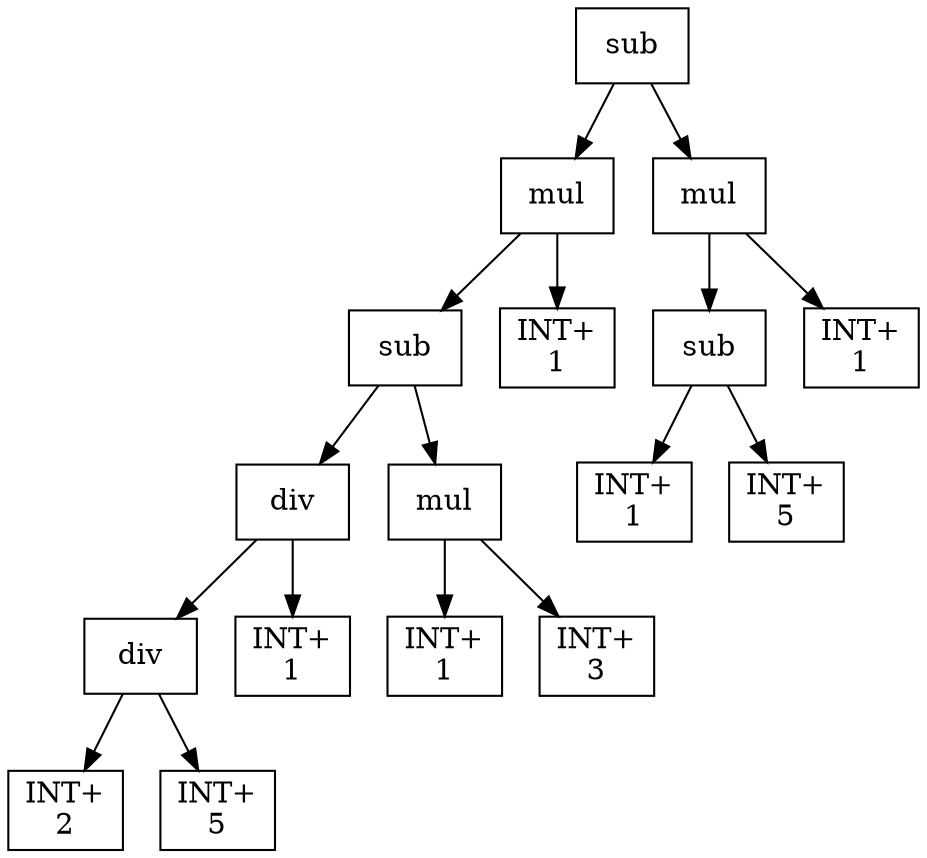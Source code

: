 digraph expr {
  node [shape=box];
  n1 [label="sub"];
  n2 [label="mul"];
  n3 [label="sub"];
  n4 [label="div"];
  n5 [label="div"];
  n6 [label="INT+\n2"];
  n7 [label="INT+\n5"];
  n5 -> n6;
  n5 -> n7;
  n8 [label="INT+\n1"];
  n4 -> n5;
  n4 -> n8;
  n9 [label="mul"];
  n10 [label="INT+\n1"];
  n11 [label="INT+\n3"];
  n9 -> n10;
  n9 -> n11;
  n3 -> n4;
  n3 -> n9;
  n12 [label="INT+\n1"];
  n2 -> n3;
  n2 -> n12;
  n13 [label="mul"];
  n14 [label="sub"];
  n15 [label="INT+\n1"];
  n16 [label="INT+\n5"];
  n14 -> n15;
  n14 -> n16;
  n17 [label="INT+\n1"];
  n13 -> n14;
  n13 -> n17;
  n1 -> n2;
  n1 -> n13;
}